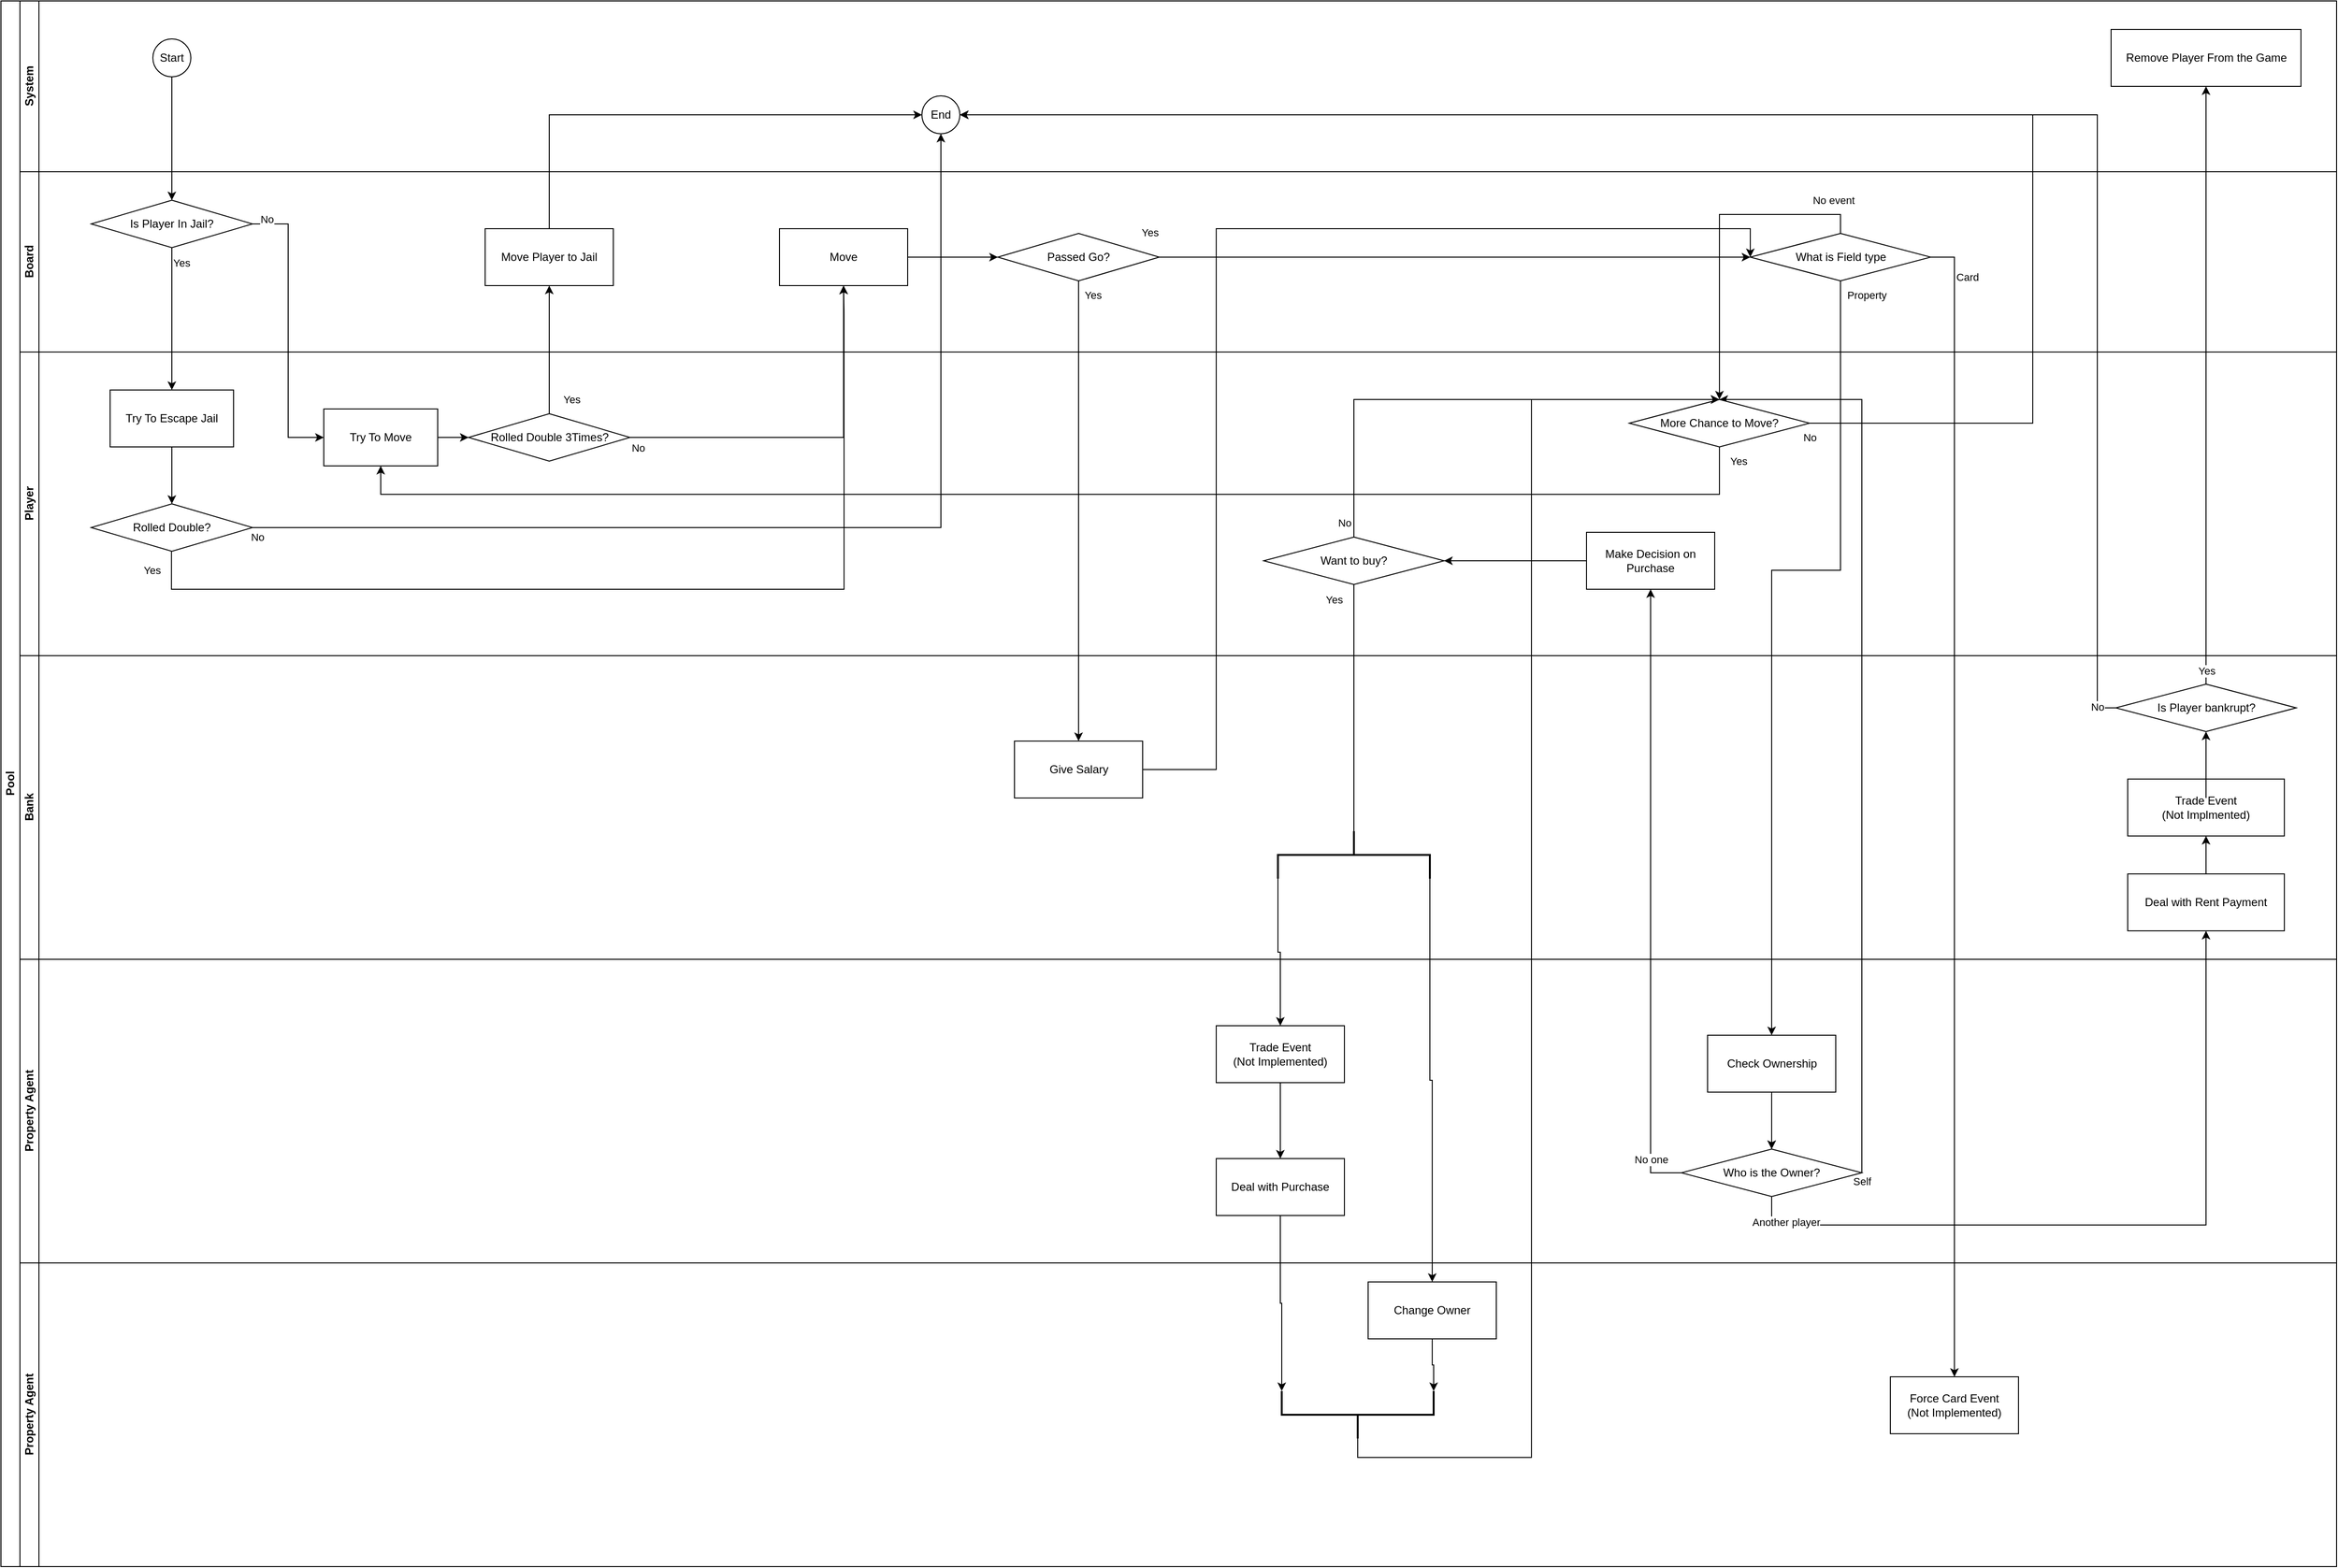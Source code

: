 <mxfile version="20.3.5" type="github">
  <diagram id="prtHgNgQTEPvFCAcTncT" name="Page-1">
    <mxGraphModel dx="2585" dy="1662" grid="1" gridSize="10" guides="1" tooltips="1" connect="1" arrows="1" fold="1" page="1" pageScale="1" pageWidth="827" pageHeight="1169" math="0" shadow="0">
      <root>
        <mxCell id="0" />
        <mxCell id="1" parent="0" />
        <mxCell id="dNxyNK7c78bLwvsdeMH5-19" value="Pool" style="swimlane;html=1;childLayout=stackLayout;resizeParent=1;resizeParentMax=0;horizontal=0;startSize=20;horizontalStack=0;" parent="1" vertex="1">
          <mxGeometry x="200" y="110" width="2460" height="1650" as="geometry" />
        </mxCell>
        <mxCell id="WBte7FFdc-RsAy_4a_pa-76" value="" style="edgeStyle=orthogonalEdgeStyle;rounded=0;orthogonalLoop=1;jettySize=auto;html=1;endArrow=classic;endFill=1;exitX=0.5;exitY=1;exitDx=0;exitDy=0;entryX=0.5;entryY=0;entryDx=0;entryDy=0;" edge="1" parent="dNxyNK7c78bLwvsdeMH5-19" source="WBte7FFdc-RsAy_4a_pa-75" target="WBte7FFdc-RsAy_4a_pa-78">
          <mxGeometry relative="1" as="geometry">
            <mxPoint x="1860" y="300.0" as="sourcePoint" />
            <mxPoint x="1860" y="890" as="targetPoint" />
            <Array as="points">
              <mxPoint x="1938" y="600" />
              <mxPoint x="1865" y="600" />
            </Array>
          </mxGeometry>
        </mxCell>
        <mxCell id="WBte7FFdc-RsAy_4a_pa-77" value="Property" style="edgeLabel;html=1;align=center;verticalAlign=middle;resizable=0;points=[];" vertex="1" connectable="0" parent="WBte7FFdc-RsAy_4a_pa-76">
          <mxGeometry x="0.098" y="5" relative="1" as="geometry">
            <mxPoint x="95" y="-389" as="offset" />
          </mxGeometry>
        </mxCell>
        <mxCell id="WBte7FFdc-RsAy_4a_pa-82" value="" style="edgeStyle=orthogonalEdgeStyle;rounded=0;orthogonalLoop=1;jettySize=auto;html=1;endArrow=classic;endFill=1;exitX=1;exitY=0.5;exitDx=0;exitDy=0;entryX=0.5;entryY=0;entryDx=0;entryDy=0;" edge="1" parent="dNxyNK7c78bLwvsdeMH5-19" source="WBte7FFdc-RsAy_4a_pa-75" target="WBte7FFdc-RsAy_4a_pa-80">
          <mxGeometry relative="1" as="geometry">
            <mxPoint x="1920" y="240.0" as="sourcePoint" />
            <mxPoint x="2020" y="240.0" as="targetPoint" />
            <Array as="points" />
          </mxGeometry>
        </mxCell>
        <mxCell id="WBte7FFdc-RsAy_4a_pa-83" value="Card" style="edgeLabel;html=1;align=center;verticalAlign=middle;resizable=0;points=[];" vertex="1" connectable="0" parent="WBte7FFdc-RsAy_4a_pa-82">
          <mxGeometry x="0.098" y="5" relative="1" as="geometry">
            <mxPoint x="8" y="-616" as="offset" />
          </mxGeometry>
        </mxCell>
        <mxCell id="WBte7FFdc-RsAy_4a_pa-90" value="" style="edgeStyle=orthogonalEdgeStyle;rounded=0;orthogonalLoop=1;jettySize=auto;html=1;endArrow=classic;endFill=1;exitX=0.5;exitY=0;exitDx=0;exitDy=0;entryX=0.5;entryY=0;entryDx=0;entryDy=0;" edge="1" parent="dNxyNK7c78bLwvsdeMH5-19" source="WBte7FFdc-RsAy_4a_pa-75" target="WBte7FFdc-RsAy_4a_pa-89">
          <mxGeometry relative="1" as="geometry">
            <mxPoint x="1590.0" y="240" as="sourcePoint" />
            <mxPoint x="1690.0" y="240" as="targetPoint" />
            <Array as="points" />
          </mxGeometry>
        </mxCell>
        <mxCell id="WBte7FFdc-RsAy_4a_pa-146" value="No event" style="edgeLabel;html=1;align=center;verticalAlign=middle;resizable=0;points=[];" vertex="1" connectable="0" parent="WBte7FFdc-RsAy_4a_pa-90">
          <mxGeometry x="-0.306" y="2" relative="1" as="geometry">
            <mxPoint x="91" y="-17" as="offset" />
          </mxGeometry>
        </mxCell>
        <mxCell id="WBte7FFdc-RsAy_4a_pa-94" value="" style="edgeStyle=orthogonalEdgeStyle;rounded=0;orthogonalLoop=1;jettySize=auto;html=1;exitX=0;exitY=0.5;exitDx=0;exitDy=0;entryX=0.5;entryY=1;entryDx=0;entryDy=0;" edge="1" parent="dNxyNK7c78bLwvsdeMH5-19" source="WBte7FFdc-RsAy_4a_pa-91" target="WBte7FFdc-RsAy_4a_pa-95">
          <mxGeometry relative="1" as="geometry">
            <mxPoint x="1580" y="1180" as="sourcePoint" />
            <mxPoint x="1600" y="610" as="targetPoint" />
            <Array as="points">
              <mxPoint x="1738" y="1235" />
            </Array>
          </mxGeometry>
        </mxCell>
        <mxCell id="WBte7FFdc-RsAy_4a_pa-96" value="No one" style="edgeLabel;html=1;align=center;verticalAlign=middle;resizable=0;points=[];" vertex="1" connectable="0" parent="WBte7FFdc-RsAy_4a_pa-94">
          <mxGeometry x="0.251" relative="1" as="geometry">
            <mxPoint y="358" as="offset" />
          </mxGeometry>
        </mxCell>
        <mxCell id="WBte7FFdc-RsAy_4a_pa-97" value="" style="edgeStyle=orthogonalEdgeStyle;rounded=0;orthogonalLoop=1;jettySize=auto;html=1;exitX=1;exitY=0.5;exitDx=0;exitDy=0;entryX=0.5;entryY=0;entryDx=0;entryDy=0;" edge="1" parent="dNxyNK7c78bLwvsdeMH5-19" source="WBte7FFdc-RsAy_4a_pa-91" target="WBte7FFdc-RsAy_4a_pa-89">
          <mxGeometry relative="1" as="geometry">
            <mxPoint x="1690" y="1185" as="sourcePoint" />
            <mxPoint x="1815" y="360" as="targetPoint" />
            <Array as="points">
              <mxPoint x="1960" y="420" />
            </Array>
          </mxGeometry>
        </mxCell>
        <mxCell id="WBte7FFdc-RsAy_4a_pa-98" value="Self" style="edgeLabel;html=1;align=center;verticalAlign=middle;resizable=0;points=[];" vertex="1" connectable="0" parent="WBte7FFdc-RsAy_4a_pa-97">
          <mxGeometry x="0.251" relative="1" as="geometry">
            <mxPoint y="612" as="offset" />
          </mxGeometry>
        </mxCell>
        <mxCell id="dNxyNK7c78bLwvsdeMH5-20" value="System" style="swimlane;html=1;startSize=20;horizontal=0;" parent="dNxyNK7c78bLwvsdeMH5-19" vertex="1">
          <mxGeometry x="20" width="2440" height="180" as="geometry" />
        </mxCell>
        <mxCell id="dNxyNK7c78bLwvsdeMH5-23" value="Start" style="ellipse;whiteSpace=wrap;html=1;" parent="dNxyNK7c78bLwvsdeMH5-20" vertex="1">
          <mxGeometry x="140" y="40" width="40" height="40" as="geometry" />
        </mxCell>
        <mxCell id="WBte7FFdc-RsAy_4a_pa-22" value="End" style="ellipse;whiteSpace=wrap;html=1;" vertex="1" parent="dNxyNK7c78bLwvsdeMH5-20">
          <mxGeometry x="950" y="100" width="40" height="40" as="geometry" />
        </mxCell>
        <mxCell id="WBte7FFdc-RsAy_4a_pa-152" value="Remove Player From the Game" style="rounded=0;whiteSpace=wrap;html=1;" vertex="1" parent="dNxyNK7c78bLwvsdeMH5-20">
          <mxGeometry x="2202.5" y="30" width="200" height="60" as="geometry" />
        </mxCell>
        <mxCell id="dNxyNK7c78bLwvsdeMH5-21" value="Board" style="swimlane;html=1;startSize=20;horizontal=0;" parent="dNxyNK7c78bLwvsdeMH5-19" vertex="1">
          <mxGeometry x="20" y="180" width="2440" height="190" as="geometry" />
        </mxCell>
        <mxCell id="WBte7FFdc-RsAy_4a_pa-6" value="Is Player In Jail?" style="rhombus;whiteSpace=wrap;html=1;fontFamily=Helvetica;fontSize=12;fontColor=#000000;align=center;" vertex="1" parent="dNxyNK7c78bLwvsdeMH5-21">
          <mxGeometry x="75" y="30" width="170" height="50" as="geometry" />
        </mxCell>
        <mxCell id="WBte7FFdc-RsAy_4a_pa-55" value="Move Player to Jail" style="rounded=0;whiteSpace=wrap;html=1;" vertex="1" parent="dNxyNK7c78bLwvsdeMH5-21">
          <mxGeometry x="490" y="60" width="135" height="60" as="geometry" />
        </mxCell>
        <mxCell id="WBte7FFdc-RsAy_4a_pa-58" value="Move" style="rounded=0;whiteSpace=wrap;html=1;" vertex="1" parent="dNxyNK7c78bLwvsdeMH5-21">
          <mxGeometry x="800" y="60" width="135" height="60" as="geometry" />
        </mxCell>
        <mxCell id="WBte7FFdc-RsAy_4a_pa-66" value="Passed Go?" style="rhombus;whiteSpace=wrap;html=1;fontFamily=Helvetica;fontSize=12;fontColor=#000000;align=center;" vertex="1" parent="dNxyNK7c78bLwvsdeMH5-21">
          <mxGeometry x="1030" y="65" width="170" height="50" as="geometry" />
        </mxCell>
        <mxCell id="WBte7FFdc-RsAy_4a_pa-67" value="" style="edgeStyle=orthogonalEdgeStyle;rounded=0;orthogonalLoop=1;jettySize=auto;html=1;endArrow=classic;endFill=1;exitX=1;exitY=0.5;exitDx=0;exitDy=0;entryX=0;entryY=0.5;entryDx=0;entryDy=0;" edge="1" parent="dNxyNK7c78bLwvsdeMH5-21" source="WBte7FFdc-RsAy_4a_pa-58" target="WBte7FFdc-RsAy_4a_pa-66">
          <mxGeometry relative="1" as="geometry">
            <mxPoint x="567.5" y="70" as="sourcePoint" />
            <mxPoint x="960" y="-70" as="targetPoint" />
          </mxGeometry>
        </mxCell>
        <mxCell id="WBte7FFdc-RsAy_4a_pa-73" value="" style="edgeStyle=orthogonalEdgeStyle;rounded=0;orthogonalLoop=1;jettySize=auto;html=1;endArrow=classic;endFill=1;exitX=1;exitY=0.5;exitDx=0;exitDy=0;entryX=0;entryY=0.5;entryDx=0;entryDy=0;" edge="1" parent="dNxyNK7c78bLwvsdeMH5-21" source="WBte7FFdc-RsAy_4a_pa-66" target="WBte7FFdc-RsAy_4a_pa-75">
          <mxGeometry relative="1" as="geometry">
            <mxPoint x="1440" y="120" as="sourcePoint" />
            <mxPoint x="1280" y="90" as="targetPoint" />
            <Array as="points" />
          </mxGeometry>
        </mxCell>
        <mxCell id="WBte7FFdc-RsAy_4a_pa-75" value="What is Field type" style="rhombus;whiteSpace=wrap;html=1;fontFamily=Helvetica;fontSize=12;fontColor=#000000;align=center;" vertex="1" parent="dNxyNK7c78bLwvsdeMH5-21">
          <mxGeometry x="1822.5" y="65" width="190" height="50" as="geometry" />
        </mxCell>
        <mxCell id="WBte7FFdc-RsAy_4a_pa-7" value="" style="edgeStyle=orthogonalEdgeStyle;rounded=0;orthogonalLoop=1;jettySize=auto;html=1;endArrow=classic;endFill=1;exitX=0.5;exitY=1;exitDx=0;exitDy=0;entryX=0.5;entryY=0;entryDx=0;entryDy=0;" edge="1" parent="dNxyNK7c78bLwvsdeMH5-19" source="dNxyNK7c78bLwvsdeMH5-23" target="WBte7FFdc-RsAy_4a_pa-6">
          <mxGeometry relative="1" as="geometry">
            <mxPoint x="180" y="90" as="sourcePoint" />
            <mxPoint x="335" y="90" as="targetPoint" />
          </mxGeometry>
        </mxCell>
        <mxCell id="WBte7FFdc-RsAy_4a_pa-13" value="" style="edgeStyle=orthogonalEdgeStyle;rounded=0;orthogonalLoop=1;jettySize=auto;html=1;endArrow=classic;endFill=1;exitX=0.5;exitY=1;exitDx=0;exitDy=0;entryX=0.5;entryY=0;entryDx=0;entryDy=0;" edge="1" parent="dNxyNK7c78bLwvsdeMH5-19" source="WBte7FFdc-RsAy_4a_pa-6" target="WBte7FFdc-RsAy_4a_pa-11">
          <mxGeometry relative="1" as="geometry">
            <mxPoint x="200" y="240" as="sourcePoint" />
            <mxPoint x="200" y="300" as="targetPoint" />
          </mxGeometry>
        </mxCell>
        <mxCell id="WBte7FFdc-RsAy_4a_pa-14" value="Yes" style="edgeLabel;html=1;align=center;verticalAlign=middle;resizable=0;points=[];" vertex="1" connectable="0" parent="WBte7FFdc-RsAy_4a_pa-13">
          <mxGeometry x="0.197" y="1" relative="1" as="geometry">
            <mxPoint x="9" y="-74" as="offset" />
          </mxGeometry>
        </mxCell>
        <mxCell id="WBte7FFdc-RsAy_4a_pa-20" style="edgeStyle=orthogonalEdgeStyle;rounded=0;orthogonalLoop=1;jettySize=auto;html=1;endArrow=classic;endFill=1;exitX=1;exitY=0.5;exitDx=0;exitDy=0;entryX=0.5;entryY=1;entryDx=0;entryDy=0;" edge="1" parent="dNxyNK7c78bLwvsdeMH5-19" source="WBte7FFdc-RsAy_4a_pa-15" target="WBte7FFdc-RsAy_4a_pa-22">
          <mxGeometry relative="1" as="geometry">
            <mxPoint x="410" y="412" as="sourcePoint" />
            <mxPoint x="510" y="517" as="targetPoint" />
          </mxGeometry>
        </mxCell>
        <mxCell id="WBte7FFdc-RsAy_4a_pa-21" value="No" style="edgeLabel;html=1;align=center;verticalAlign=middle;resizable=0;points=[];" vertex="1" connectable="0" parent="WBte7FFdc-RsAy_4a_pa-20">
          <mxGeometry x="0.062" relative="1" as="geometry">
            <mxPoint x="-601" y="10" as="offset" />
          </mxGeometry>
        </mxCell>
        <mxCell id="dNxyNK7c78bLwvsdeMH5-22" value="Player" style="swimlane;html=1;startSize=20;horizontal=0;align=center;" parent="dNxyNK7c78bLwvsdeMH5-19" vertex="1">
          <mxGeometry x="20" y="370" width="2440" height="320" as="geometry">
            <mxRectangle x="20" y="240" width="1280" height="30" as="alternateBounds" />
          </mxGeometry>
        </mxCell>
        <mxCell id="WBte7FFdc-RsAy_4a_pa-19" value="" style="edgeStyle=orthogonalEdgeStyle;rounded=0;orthogonalLoop=1;jettySize=auto;html=1;" edge="1" parent="dNxyNK7c78bLwvsdeMH5-22" source="WBte7FFdc-RsAy_4a_pa-11" target="WBte7FFdc-RsAy_4a_pa-15">
          <mxGeometry relative="1" as="geometry">
            <Array as="points">
              <mxPoint x="160" y="140" />
              <mxPoint x="160" y="140" />
            </Array>
          </mxGeometry>
        </mxCell>
        <mxCell id="WBte7FFdc-RsAy_4a_pa-11" value="Try To Escape Jail" style="rounded=0;whiteSpace=wrap;html=1;fontFamily=Helvetica;fontSize=12;fontColor=#000000;align=center;" vertex="1" parent="dNxyNK7c78bLwvsdeMH5-22">
          <mxGeometry x="95" y="40" width="130" height="60" as="geometry" />
        </mxCell>
        <mxCell id="WBte7FFdc-RsAy_4a_pa-15" value="Rolled Double?" style="rhombus;whiteSpace=wrap;html=1;fontFamily=Helvetica;fontSize=12;fontColor=#000000;align=center;" vertex="1" parent="dNxyNK7c78bLwvsdeMH5-22">
          <mxGeometry x="75" y="160" width="170" height="50" as="geometry" />
        </mxCell>
        <mxCell id="WBte7FFdc-RsAy_4a_pa-16" value="" style="edgeStyle=orthogonalEdgeStyle;rounded=0;orthogonalLoop=1;jettySize=auto;html=1;endArrow=classic;endFill=1;exitX=0.5;exitY=1;exitDx=0;exitDy=0;entryX=0.5;entryY=1;entryDx=0;entryDy=0;" edge="1" parent="dNxyNK7c78bLwvsdeMH5-22" target="WBte7FFdc-RsAy_4a_pa-58">
          <mxGeometry relative="1" as="geometry">
            <mxPoint x="159.63" y="210" as="sourcePoint" />
            <mxPoint x="706.5" y="-40" as="targetPoint" />
            <Array as="points">
              <mxPoint x="160" y="250" />
              <mxPoint x="868" y="250" />
              <mxPoint x="868" y="-40" />
            </Array>
          </mxGeometry>
        </mxCell>
        <mxCell id="WBte7FFdc-RsAy_4a_pa-17" value="Yes" style="edgeLabel;html=1;align=center;verticalAlign=middle;resizable=0;points=[];" vertex="1" connectable="0" parent="WBte7FFdc-RsAy_4a_pa-16">
          <mxGeometry x="0.197" y="1" relative="1" as="geometry">
            <mxPoint x="-620" y="-19" as="offset" />
          </mxGeometry>
        </mxCell>
        <mxCell id="WBte7FFdc-RsAy_4a_pa-49" value="Try To Move" style="rounded=0;whiteSpace=wrap;html=1;" vertex="1" parent="dNxyNK7c78bLwvsdeMH5-22">
          <mxGeometry x="320" y="60" width="120" height="60" as="geometry" />
        </mxCell>
        <mxCell id="WBte7FFdc-RsAy_4a_pa-52" value="" style="edgeStyle=orthogonalEdgeStyle;rounded=0;orthogonalLoop=1;jettySize=auto;html=1;exitX=1;exitY=0.5;exitDx=0;exitDy=0;entryX=0;entryY=0.5;entryDx=0;entryDy=0;" edge="1" parent="dNxyNK7c78bLwvsdeMH5-22" source="WBte7FFdc-RsAy_4a_pa-49" target="WBte7FFdc-RsAy_4a_pa-53">
          <mxGeometry relative="1" as="geometry">
            <mxPoint x="450" y="130" as="sourcePoint" />
            <mxPoint x="480" y="70" as="targetPoint" />
          </mxGeometry>
        </mxCell>
        <mxCell id="WBte7FFdc-RsAy_4a_pa-53" value="Rolled Double 3Times?" style="rhombus;whiteSpace=wrap;html=1;fontFamily=Helvetica;fontSize=12;fontColor=#000000;align=center;" vertex="1" parent="dNxyNK7c78bLwvsdeMH5-22">
          <mxGeometry x="472.5" y="65" width="170" height="50" as="geometry" />
        </mxCell>
        <mxCell id="WBte7FFdc-RsAy_4a_pa-89" value="More Chance to Move?" style="rhombus;whiteSpace=wrap;html=1;fontFamily=Helvetica;fontSize=12;fontColor=#000000;align=center;" vertex="1" parent="dNxyNK7c78bLwvsdeMH5-22">
          <mxGeometry x="1695" y="50" width="190" height="50" as="geometry" />
        </mxCell>
        <mxCell id="WBte7FFdc-RsAy_4a_pa-95" value="Make Decision on Purchase" style="rounded=0;whiteSpace=wrap;html=1;" vertex="1" parent="dNxyNK7c78bLwvsdeMH5-22">
          <mxGeometry x="1650" y="190" width="135" height="60" as="geometry" />
        </mxCell>
        <mxCell id="WBte7FFdc-RsAy_4a_pa-105" value="Want to buy?" style="rhombus;whiteSpace=wrap;html=1;fontFamily=Helvetica;fontSize=12;fontColor=#000000;align=center;" vertex="1" parent="dNxyNK7c78bLwvsdeMH5-22">
          <mxGeometry x="1310" y="195" width="190" height="50" as="geometry" />
        </mxCell>
        <mxCell id="WBte7FFdc-RsAy_4a_pa-108" value="" style="edgeStyle=orthogonalEdgeStyle;rounded=0;orthogonalLoop=1;jettySize=auto;html=1;endArrow=classic;endFill=1;exitX=0;exitY=0.5;exitDx=0;exitDy=0;entryX=1;entryY=0.5;entryDx=0;entryDy=0;" edge="1" parent="dNxyNK7c78bLwvsdeMH5-22" source="WBte7FFdc-RsAy_4a_pa-95" target="WBte7FFdc-RsAy_4a_pa-105">
          <mxGeometry relative="1" as="geometry">
            <mxPoint x="1595" y="280" as="sourcePoint" />
            <mxPoint x="1595" y="220" as="targetPoint" />
          </mxGeometry>
        </mxCell>
        <mxCell id="WBte7FFdc-RsAy_4a_pa-109" value="" style="edgeStyle=orthogonalEdgeStyle;rounded=0;orthogonalLoop=1;jettySize=auto;html=1;endArrow=classic;endFill=1;exitX=0.5;exitY=0;exitDx=0;exitDy=0;entryX=0.5;entryY=0;entryDx=0;entryDy=0;" edge="1" parent="dNxyNK7c78bLwvsdeMH5-22" source="WBte7FFdc-RsAy_4a_pa-105" target="WBte7FFdc-RsAy_4a_pa-89">
          <mxGeometry relative="1" as="geometry">
            <mxPoint x="1545" y="65" as="sourcePoint" />
            <mxPoint x="1490" y="65" as="targetPoint" />
            <Array as="points">
              <mxPoint x="1405" y="50" />
            </Array>
          </mxGeometry>
        </mxCell>
        <mxCell id="WBte7FFdc-RsAy_4a_pa-111" value="No" style="edgeLabel;html=1;align=center;verticalAlign=middle;resizable=0;points=[];" vertex="1" connectable="0" parent="WBte7FFdc-RsAy_4a_pa-109">
          <mxGeometry x="-0.126" y="3" relative="1" as="geometry">
            <mxPoint x="-97" y="133" as="offset" />
          </mxGeometry>
        </mxCell>
        <mxCell id="WBte7FFdc-RsAy_4a_pa-140" value="" style="edgeStyle=orthogonalEdgeStyle;rounded=0;orthogonalLoop=1;jettySize=auto;html=1;exitX=0.5;exitY=1;exitDx=0;exitDy=0;entryX=0.5;entryY=1;entryDx=0;entryDy=0;" edge="1" parent="dNxyNK7c78bLwvsdeMH5-22" source="WBte7FFdc-RsAy_4a_pa-89" target="WBte7FFdc-RsAy_4a_pa-49">
          <mxGeometry relative="1" as="geometry">
            <mxPoint x="1192.5" y="450" as="sourcePoint" />
            <mxPoint x="1832.5" y="-90" as="targetPoint" />
            <Array as="points">
              <mxPoint x="1790" y="150" />
              <mxPoint x="380" y="150" />
            </Array>
          </mxGeometry>
        </mxCell>
        <mxCell id="WBte7FFdc-RsAy_4a_pa-141" value="Yes" style="edgeLabel;html=1;align=center;verticalAlign=middle;resizable=0;points=[];" vertex="1" connectable="0" parent="WBte7FFdc-RsAy_4a_pa-140">
          <mxGeometry x="-0.529" y="-4" relative="1" as="geometry">
            <mxPoint x="321" y="-31" as="offset" />
          </mxGeometry>
        </mxCell>
        <mxCell id="WBte7FFdc-RsAy_4a_pa-41" value="Bank" style="swimlane;html=1;startSize=20;horizontal=0;align=center;" vertex="1" parent="dNxyNK7c78bLwvsdeMH5-19">
          <mxGeometry x="20" y="690" width="2440" height="320" as="geometry">
            <mxRectangle x="20" y="240" width="1280" height="30" as="alternateBounds" />
          </mxGeometry>
        </mxCell>
        <mxCell id="WBte7FFdc-RsAy_4a_pa-69" value="Give Salary" style="rounded=0;whiteSpace=wrap;html=1;" vertex="1" parent="WBte7FFdc-RsAy_4a_pa-41">
          <mxGeometry x="1047.5" y="90" width="135" height="60" as="geometry" />
        </mxCell>
        <mxCell id="WBte7FFdc-RsAy_4a_pa-101" value="Deal with Rent Payment" style="rounded=0;whiteSpace=wrap;html=1;" vertex="1" parent="WBte7FFdc-RsAy_4a_pa-41">
          <mxGeometry x="2220" y="230" width="165" height="60" as="geometry" />
        </mxCell>
        <mxCell id="WBte7FFdc-RsAy_4a_pa-120" value="" style="strokeWidth=2;html=1;shape=mxgraph.flowchart.annotation_2;align=left;labelPosition=right;pointerEvents=1;rotation=90;" vertex="1" parent="WBte7FFdc-RsAy_4a_pa-41">
          <mxGeometry x="1380" y="130" width="50" height="160" as="geometry" />
        </mxCell>
        <mxCell id="WBte7FFdc-RsAy_4a_pa-149" value="Is Player bankrupt?" style="rhombus;whiteSpace=wrap;html=1;fontFamily=Helvetica;fontSize=12;fontColor=#000000;align=center;" vertex="1" parent="WBte7FFdc-RsAy_4a_pa-41">
          <mxGeometry x="2207.5" y="30" width="190" height="50" as="geometry" />
        </mxCell>
        <mxCell id="WBte7FFdc-RsAy_4a_pa-162" value="Trade Event&lt;br&gt;(Not Implmented)" style="rounded=0;whiteSpace=wrap;html=1;" vertex="1" parent="WBte7FFdc-RsAy_4a_pa-41">
          <mxGeometry x="2220" y="130" width="165" height="60" as="geometry" />
        </mxCell>
        <mxCell id="WBte7FFdc-RsAy_4a_pa-163" value="" style="edgeStyle=orthogonalEdgeStyle;rounded=0;orthogonalLoop=1;jettySize=auto;html=1;entryX=0.5;entryY=1;entryDx=0;entryDy=0;exitX=0.5;exitY=0;exitDx=0;exitDy=0;" edge="1" parent="WBte7FFdc-RsAy_4a_pa-41" source="WBte7FFdc-RsAy_4a_pa-162" target="WBte7FFdc-RsAy_4a_pa-149">
          <mxGeometry relative="1" as="geometry">
            <mxPoint x="1660" y="305" as="sourcePoint" />
            <mxPoint x="2117.5" y="15" as="targetPoint" />
            <Array as="points">
              <mxPoint x="2303" y="150" />
              <mxPoint x="2303" y="150" />
            </Array>
          </mxGeometry>
        </mxCell>
        <mxCell id="WBte7FFdc-RsAy_4a_pa-165" value="" style="edgeStyle=orthogonalEdgeStyle;rounded=0;orthogonalLoop=1;jettySize=auto;html=1;exitX=0.5;exitY=0;exitDx=0;exitDy=0;entryX=0.5;entryY=1;entryDx=0;entryDy=0;" edge="1" parent="WBte7FFdc-RsAy_4a_pa-41" source="WBte7FFdc-RsAy_4a_pa-101" target="WBte7FFdc-RsAy_4a_pa-162">
          <mxGeometry relative="1" as="geometry">
            <mxPoint x="2312.5" y="170" as="sourcePoint" />
            <mxPoint x="2303" y="220" as="targetPoint" />
            <Array as="points" />
          </mxGeometry>
        </mxCell>
        <mxCell id="dNxyNK7c78bLwvsdeMH5-35" style="edgeStyle=orthogonalEdgeStyle;rounded=0;orthogonalLoop=1;jettySize=auto;html=1;endArrow=classic;endFill=1;exitX=1;exitY=0.5;exitDx=0;exitDy=0;entryX=0;entryY=0.5;entryDx=0;entryDy=0;" parent="dNxyNK7c78bLwvsdeMH5-19" source="WBte7FFdc-RsAy_4a_pa-6" target="WBte7FFdc-RsAy_4a_pa-49" edge="1">
          <mxGeometry relative="1" as="geometry">
            <mxPoint x="220" y="180" as="sourcePoint" />
            <mxPoint x="365" y="280" as="targetPoint" />
          </mxGeometry>
        </mxCell>
        <mxCell id="WBte7FFdc-RsAy_4a_pa-12" value="No" style="edgeLabel;html=1;align=center;verticalAlign=middle;resizable=0;points=[];" vertex="1" connectable="0" parent="dNxyNK7c78bLwvsdeMH5-35">
          <mxGeometry x="0.062" relative="1" as="geometry">
            <mxPoint x="-23" y="-127" as="offset" />
          </mxGeometry>
        </mxCell>
        <mxCell id="WBte7FFdc-RsAy_4a_pa-56" value="" style="edgeStyle=orthogonalEdgeStyle;rounded=0;orthogonalLoop=1;jettySize=auto;html=1;exitX=0.5;exitY=0;exitDx=0;exitDy=0;entryX=0.5;entryY=1;entryDx=0;entryDy=0;" edge="1" parent="dNxyNK7c78bLwvsdeMH5-19" source="WBte7FFdc-RsAy_4a_pa-53" target="WBte7FFdc-RsAy_4a_pa-55">
          <mxGeometry relative="1" as="geometry">
            <mxPoint x="470" y="340" as="sourcePoint" />
            <mxPoint x="510" y="340" as="targetPoint" />
          </mxGeometry>
        </mxCell>
        <mxCell id="WBte7FFdc-RsAy_4a_pa-57" value="Yes" style="edgeLabel;html=1;align=center;verticalAlign=middle;resizable=0;points=[];" vertex="1" connectable="0" parent="WBte7FFdc-RsAy_4a_pa-56">
          <mxGeometry x="0.209" y="2" relative="1" as="geometry">
            <mxPoint x="25" y="66" as="offset" />
          </mxGeometry>
        </mxCell>
        <mxCell id="WBte7FFdc-RsAy_4a_pa-59" value="" style="edgeStyle=orthogonalEdgeStyle;rounded=0;orthogonalLoop=1;jettySize=auto;html=1;exitX=1;exitY=0.5;exitDx=0;exitDy=0;entryX=0.5;entryY=1;entryDx=0;entryDy=0;" edge="1" parent="dNxyNK7c78bLwvsdeMH5-19" source="WBte7FFdc-RsAy_4a_pa-53" target="WBte7FFdc-RsAy_4a_pa-58">
          <mxGeometry relative="1" as="geometry">
            <mxPoint x="587.5" y="385" as="sourcePoint" />
            <mxPoint x="587.5" y="250" as="targetPoint" />
          </mxGeometry>
        </mxCell>
        <mxCell id="WBte7FFdc-RsAy_4a_pa-60" value="No" style="edgeLabel;html=1;align=center;verticalAlign=middle;resizable=0;points=[];" vertex="1" connectable="0" parent="WBte7FFdc-RsAy_4a_pa-59">
          <mxGeometry x="0.209" y="2" relative="1" as="geometry">
            <mxPoint x="-215" y="18" as="offset" />
          </mxGeometry>
        </mxCell>
        <mxCell id="WBte7FFdc-RsAy_4a_pa-61" value="" style="edgeStyle=orthogonalEdgeStyle;rounded=0;orthogonalLoop=1;jettySize=auto;html=1;endArrow=classic;endFill=1;exitX=0.5;exitY=0;exitDx=0;exitDy=0;entryX=0;entryY=0.5;entryDx=0;entryDy=0;" edge="1" parent="dNxyNK7c78bLwvsdeMH5-19" source="WBte7FFdc-RsAy_4a_pa-55" target="WBte7FFdc-RsAy_4a_pa-22">
          <mxGeometry relative="1" as="geometry">
            <mxPoint x="190" y="100" as="sourcePoint" />
            <mxPoint x="190" y="160" as="targetPoint" />
          </mxGeometry>
        </mxCell>
        <mxCell id="WBte7FFdc-RsAy_4a_pa-70" value="" style="edgeStyle=orthogonalEdgeStyle;rounded=0;orthogonalLoop=1;jettySize=auto;html=1;endArrow=classic;endFill=1;exitX=0.5;exitY=1;exitDx=0;exitDy=0;entryX=0.5;entryY=0;entryDx=0;entryDy=0;" edge="1" parent="dNxyNK7c78bLwvsdeMH5-19" source="WBte7FFdc-RsAy_4a_pa-66" target="WBte7FFdc-RsAy_4a_pa-69">
          <mxGeometry relative="1" as="geometry">
            <mxPoint x="1210" y="450" as="sourcePoint" />
            <mxPoint x="1305" y="450" as="targetPoint" />
            <Array as="points">
              <mxPoint x="1135" y="680" />
              <mxPoint x="1135" y="680" />
            </Array>
          </mxGeometry>
        </mxCell>
        <mxCell id="WBte7FFdc-RsAy_4a_pa-71" value="Yes" style="edgeLabel;html=1;align=center;verticalAlign=middle;resizable=0;points=[];" vertex="1" connectable="0" parent="WBte7FFdc-RsAy_4a_pa-70">
          <mxGeometry x="0.098" y="5" relative="1" as="geometry">
            <mxPoint x="10" y="-252" as="offset" />
          </mxGeometry>
        </mxCell>
        <mxCell id="WBte7FFdc-RsAy_4a_pa-68" value="Property Agent" style="swimlane;html=1;startSize=20;horizontal=0;align=center;" vertex="1" parent="dNxyNK7c78bLwvsdeMH5-19">
          <mxGeometry x="20" y="1010" width="2440" height="320" as="geometry">
            <mxRectangle x="20" y="240" width="1280" height="30" as="alternateBounds" />
          </mxGeometry>
        </mxCell>
        <mxCell id="WBte7FFdc-RsAy_4a_pa-93" value="" style="edgeStyle=orthogonalEdgeStyle;rounded=0;orthogonalLoop=1;jettySize=auto;html=1;" edge="1" parent="WBte7FFdc-RsAy_4a_pa-68" source="WBte7FFdc-RsAy_4a_pa-78" target="WBte7FFdc-RsAy_4a_pa-91">
          <mxGeometry relative="1" as="geometry" />
        </mxCell>
        <mxCell id="WBte7FFdc-RsAy_4a_pa-78" value="Check Ownership" style="rounded=0;whiteSpace=wrap;html=1;" vertex="1" parent="WBte7FFdc-RsAy_4a_pa-68">
          <mxGeometry x="1777.5" y="80" width="135" height="60" as="geometry" />
        </mxCell>
        <mxCell id="WBte7FFdc-RsAy_4a_pa-91" value="Who is the Owner?" style="rhombus;whiteSpace=wrap;html=1;fontFamily=Helvetica;fontSize=12;fontColor=#000000;align=center;" vertex="1" parent="WBte7FFdc-RsAy_4a_pa-68">
          <mxGeometry x="1750" y="200" width="190" height="50" as="geometry" />
        </mxCell>
        <mxCell id="WBte7FFdc-RsAy_4a_pa-92" value="" style="edgeStyle=orthogonalEdgeStyle;rounded=0;orthogonalLoop=1;jettySize=auto;html=1;endArrow=classic;endFill=1;exitX=0.5;exitY=1;exitDx=0;exitDy=0;" edge="1" parent="WBte7FFdc-RsAy_4a_pa-68" source="WBte7FFdc-RsAy_4a_pa-78" target="WBte7FFdc-RsAy_4a_pa-91">
          <mxGeometry relative="1" as="geometry">
            <mxPoint x="1150" y="230" as="sourcePoint" />
            <mxPoint x="1542.5" y="90" as="targetPoint" />
          </mxGeometry>
        </mxCell>
        <mxCell id="WBte7FFdc-RsAy_4a_pa-116" value="Deal with Purchase" style="rounded=0;whiteSpace=wrap;html=1;" vertex="1" parent="WBte7FFdc-RsAy_4a_pa-68">
          <mxGeometry x="1260" y="210" width="135" height="60" as="geometry" />
        </mxCell>
        <mxCell id="WBte7FFdc-RsAy_4a_pa-166" value="Trade Event&lt;br&gt;(Not Implemented)" style="rounded=0;whiteSpace=wrap;html=1;" vertex="1" parent="WBte7FFdc-RsAy_4a_pa-68">
          <mxGeometry x="1260" y="70" width="135" height="60" as="geometry" />
        </mxCell>
        <mxCell id="WBte7FFdc-RsAy_4a_pa-167" value="" style="edgeStyle=orthogonalEdgeStyle;rounded=0;orthogonalLoop=1;jettySize=auto;html=1;endArrow=classic;endFill=1;exitX=0.5;exitY=1;exitDx=0;exitDy=0;entryX=0.5;entryY=0;entryDx=0;entryDy=0;" edge="1" parent="WBte7FFdc-RsAy_4a_pa-68" source="WBte7FFdc-RsAy_4a_pa-166" target="WBte7FFdc-RsAy_4a_pa-116">
          <mxGeometry relative="1" as="geometry">
            <mxPoint x="1170" y="95" as="sourcePoint" />
            <mxPoint x="1172.5" y="250" as="targetPoint" />
          </mxGeometry>
        </mxCell>
        <mxCell id="WBte7FFdc-RsAy_4a_pa-102" value="" style="edgeStyle=orthogonalEdgeStyle;rounded=0;orthogonalLoop=1;jettySize=auto;html=1;exitX=0.5;exitY=1;exitDx=0;exitDy=0;entryX=0.5;entryY=1;entryDx=0;entryDy=0;" edge="1" parent="dNxyNK7c78bLwvsdeMH5-19" source="WBte7FFdc-RsAy_4a_pa-91" target="WBte7FFdc-RsAy_4a_pa-101">
          <mxGeometry relative="1" as="geometry">
            <mxPoint x="1192.53" y="1430" as="sourcePoint" />
            <mxPoint x="1160" y="1080" as="targetPoint" />
            <Array as="points">
              <mxPoint x="1865" y="1290" />
              <mxPoint x="2323" y="1290" />
            </Array>
          </mxGeometry>
        </mxCell>
        <mxCell id="WBte7FFdc-RsAy_4a_pa-103" value="Another player" style="edgeLabel;html=1;align=center;verticalAlign=middle;resizable=0;points=[];" vertex="1" connectable="0" parent="WBte7FFdc-RsAy_4a_pa-102">
          <mxGeometry x="0.251" relative="1" as="geometry">
            <mxPoint x="-443" y="8" as="offset" />
          </mxGeometry>
        </mxCell>
        <mxCell id="WBte7FFdc-RsAy_4a_pa-104" value="" style="edgeStyle=orthogonalEdgeStyle;rounded=0;orthogonalLoop=1;jettySize=auto;html=1;exitX=1;exitY=0.5;exitDx=0;exitDy=0;entryX=0;entryY=0.5;entryDx=0;entryDy=0;" edge="1" parent="dNxyNK7c78bLwvsdeMH5-19" source="WBte7FFdc-RsAy_4a_pa-69" target="WBte7FFdc-RsAy_4a_pa-75">
          <mxGeometry relative="1" as="geometry">
            <mxPoint x="1260" y="480" as="sourcePoint" />
            <mxPoint x="1300" y="480" as="targetPoint" />
            <Array as="points">
              <mxPoint x="1280" y="810" />
              <mxPoint x="1280" y="240" />
              <mxPoint x="1843" y="240" />
            </Array>
          </mxGeometry>
        </mxCell>
        <mxCell id="WBte7FFdc-RsAy_4a_pa-121" value="" style="edgeStyle=orthogonalEdgeStyle;rounded=0;orthogonalLoop=1;jettySize=auto;html=1;endArrow=none;endFill=0;exitX=0.5;exitY=1;exitDx=0;exitDy=0;entryX=0;entryY=0.5;entryDx=0;entryDy=0;entryPerimeter=0;" edge="1" parent="dNxyNK7c78bLwvsdeMH5-19" source="WBte7FFdc-RsAy_4a_pa-105" target="WBte7FFdc-RsAy_4a_pa-120">
          <mxGeometry relative="1" as="geometry">
            <mxPoint x="1140" y="859.97" as="sourcePoint" />
            <mxPoint x="1532.5" y="719.97" as="targetPoint" />
          </mxGeometry>
        </mxCell>
        <mxCell id="WBte7FFdc-RsAy_4a_pa-122" value="Yes" style="edgeLabel;html=1;align=center;verticalAlign=middle;resizable=0;points=[];" vertex="1" connectable="0" parent="WBte7FFdc-RsAy_4a_pa-121">
          <mxGeometry x="0.149" y="4" relative="1" as="geometry">
            <mxPoint x="-25" y="-134" as="offset" />
          </mxGeometry>
        </mxCell>
        <mxCell id="WBte7FFdc-RsAy_4a_pa-132" value="" style="edgeStyle=orthogonalEdgeStyle;rounded=0;orthogonalLoop=1;jettySize=auto;html=1;endArrow=classic;endFill=1;exitX=1;exitY=1;exitDx=0;exitDy=0;exitPerimeter=0;entryX=0.5;entryY=0;entryDx=0;entryDy=0;" edge="1" parent="dNxyNK7c78bLwvsdeMH5-19" source="WBte7FFdc-RsAy_4a_pa-120" target="WBte7FFdc-RsAy_4a_pa-166">
          <mxGeometry relative="1" as="geometry">
            <mxPoint x="1300" y="910" as="sourcePoint" />
            <mxPoint x="1345" y="1100" as="targetPoint" />
          </mxGeometry>
        </mxCell>
        <mxCell id="WBte7FFdc-RsAy_4a_pa-79" value="Property Agent" style="swimlane;html=1;startSize=20;horizontal=0;align=center;" vertex="1" parent="dNxyNK7c78bLwvsdeMH5-19">
          <mxGeometry x="20" y="1330" width="2440" height="320" as="geometry">
            <mxRectangle x="20" y="240" width="1280" height="30" as="alternateBounds" />
          </mxGeometry>
        </mxCell>
        <mxCell id="WBte7FFdc-RsAy_4a_pa-80" value="Force Card Event&lt;br&gt;(Not Implemented)" style="rounded=0;whiteSpace=wrap;html=1;" vertex="1" parent="WBte7FFdc-RsAy_4a_pa-79">
          <mxGeometry x="1970" y="120" width="135" height="60" as="geometry" />
        </mxCell>
        <mxCell id="WBte7FFdc-RsAy_4a_pa-115" value="Change Owner" style="rounded=0;whiteSpace=wrap;html=1;" vertex="1" parent="WBte7FFdc-RsAy_4a_pa-79">
          <mxGeometry x="1420" y="20" width="135" height="60" as="geometry" />
        </mxCell>
        <mxCell id="WBte7FFdc-RsAy_4a_pa-128" value="" style="strokeWidth=2;html=1;shape=mxgraph.flowchart.annotation_2;align=left;labelPosition=right;pointerEvents=1;rotation=-90;" vertex="1" parent="WBte7FFdc-RsAy_4a_pa-79">
          <mxGeometry x="1384" y="80" width="50" height="160" as="geometry" />
        </mxCell>
        <mxCell id="WBte7FFdc-RsAy_4a_pa-138" value="" style="edgeStyle=orthogonalEdgeStyle;rounded=0;orthogonalLoop=1;jettySize=auto;html=1;endArrow=classic;endFill=1;exitX=0.5;exitY=1;exitDx=0;exitDy=0;entryX=1;entryY=1;entryDx=0;entryDy=0;entryPerimeter=0;" edge="1" parent="WBte7FFdc-RsAy_4a_pa-79" source="WBte7FFdc-RsAy_4a_pa-115" target="WBte7FFdc-RsAy_4a_pa-128">
          <mxGeometry relative="1" as="geometry">
            <mxPoint x="1720" y="70" as="sourcePoint" />
            <mxPoint x="1700" y="130" as="targetPoint" />
          </mxGeometry>
        </mxCell>
        <mxCell id="WBte7FFdc-RsAy_4a_pa-133" value="" style="edgeStyle=orthogonalEdgeStyle;rounded=0;orthogonalLoop=1;jettySize=auto;html=1;endArrow=classic;endFill=1;exitX=0.5;exitY=1;exitDx=0;exitDy=0;entryX=1;entryY=0;entryDx=0;entryDy=0;entryPerimeter=0;" edge="1" parent="dNxyNK7c78bLwvsdeMH5-19" source="WBte7FFdc-RsAy_4a_pa-116" target="WBte7FFdc-RsAy_4a_pa-128">
          <mxGeometry relative="1" as="geometry">
            <mxPoint x="1180" y="1330" as="sourcePoint" />
            <mxPoint x="1182.5" y="1505" as="targetPoint" />
          </mxGeometry>
        </mxCell>
        <mxCell id="WBte7FFdc-RsAy_4a_pa-136" value="" style="edgeStyle=orthogonalEdgeStyle;rounded=0;orthogonalLoop=1;jettySize=auto;html=1;endArrow=classic;endFill=1;exitX=0;exitY=0.5;exitDx=0;exitDy=0;exitPerimeter=0;entryX=0.5;entryY=0;entryDx=0;entryDy=0;" edge="1" parent="dNxyNK7c78bLwvsdeMH5-19" source="WBte7FFdc-RsAy_4a_pa-128" target="WBte7FFdc-RsAy_4a_pa-89">
          <mxGeometry relative="1" as="geometry">
            <mxPoint x="1480" y="1500" as="sourcePoint" />
            <mxPoint x="1610" y="900" as="targetPoint" />
            <Array as="points">
              <mxPoint x="1429" y="1535" />
              <mxPoint x="1612" y="1535" />
              <mxPoint x="1612" y="420" />
            </Array>
          </mxGeometry>
        </mxCell>
        <mxCell id="WBte7FFdc-RsAy_4a_pa-137" value="" style="edgeStyle=orthogonalEdgeStyle;rounded=0;orthogonalLoop=1;jettySize=auto;html=1;endArrow=classic;endFill=1;exitX=1;exitY=0;exitDx=0;exitDy=0;exitPerimeter=0;entryX=0.5;entryY=0;entryDx=0;entryDy=0;" edge="1" parent="dNxyNK7c78bLwvsdeMH5-19" source="WBte7FFdc-RsAy_4a_pa-120" target="WBte7FFdc-RsAy_4a_pa-115">
          <mxGeometry relative="1" as="geometry">
            <mxPoint x="1560" y="1000" as="sourcePoint" />
            <mxPoint x="1562.5" y="1145" as="targetPoint" />
          </mxGeometry>
        </mxCell>
        <mxCell id="WBte7FFdc-RsAy_4a_pa-142" value="" style="edgeStyle=orthogonalEdgeStyle;rounded=0;orthogonalLoop=1;jettySize=auto;html=1;exitX=1;exitY=0.5;exitDx=0;exitDy=0;entryX=1;entryY=0.5;entryDx=0;entryDy=0;" edge="1" parent="dNxyNK7c78bLwvsdeMH5-19" source="WBte7FFdc-RsAy_4a_pa-89" target="WBte7FFdc-RsAy_4a_pa-22">
          <mxGeometry relative="1" as="geometry">
            <mxPoint x="1820" y="420" as="sourcePoint" />
            <mxPoint x="1010" y="40" as="targetPoint" />
            <Array as="points">
              <mxPoint x="2140" y="445" />
              <mxPoint x="2140" y="120" />
            </Array>
          </mxGeometry>
        </mxCell>
        <mxCell id="WBte7FFdc-RsAy_4a_pa-143" value="Yes" style="edgeLabel;html=1;align=center;verticalAlign=middle;resizable=0;points=[];" vertex="1" connectable="0" parent="WBte7FFdc-RsAy_4a_pa-142">
          <mxGeometry x="-0.529" y="-4" relative="1" as="geometry">
            <mxPoint x="-934" y="-38" as="offset" />
          </mxGeometry>
        </mxCell>
        <mxCell id="WBte7FFdc-RsAy_4a_pa-147" value="No" style="edgeLabel;html=1;align=center;verticalAlign=middle;resizable=0;points=[];" vertex="1" connectable="0" parent="WBte7FFdc-RsAy_4a_pa-142">
          <mxGeometry x="-0.749" y="-5" relative="1" as="geometry">
            <mxPoint x="-212" y="10" as="offset" />
          </mxGeometry>
        </mxCell>
        <mxCell id="WBte7FFdc-RsAy_4a_pa-153" value="" style="edgeStyle=orthogonalEdgeStyle;rounded=0;orthogonalLoop=1;jettySize=auto;html=1;endArrow=classic;endFill=1;exitX=0.5;exitY=0;exitDx=0;exitDy=0;entryX=0.5;entryY=1;entryDx=0;entryDy=0;" edge="1" parent="dNxyNK7c78bLwvsdeMH5-19" source="WBte7FFdc-RsAy_4a_pa-149" target="WBte7FFdc-RsAy_4a_pa-152">
          <mxGeometry relative="1" as="geometry">
            <mxPoint x="2360" y="630" as="sourcePoint" />
            <mxPoint x="2360" y="570" as="targetPoint" />
          </mxGeometry>
        </mxCell>
        <mxCell id="WBte7FFdc-RsAy_4a_pa-154" value="Yes" style="edgeLabel;html=1;align=center;verticalAlign=middle;resizable=0;points=[];" vertex="1" connectable="0" parent="WBte7FFdc-RsAy_4a_pa-153">
          <mxGeometry x="-0.838" y="-2" relative="1" as="geometry">
            <mxPoint x="-2" y="37" as="offset" />
          </mxGeometry>
        </mxCell>
        <mxCell id="WBte7FFdc-RsAy_4a_pa-155" value="" style="edgeStyle=orthogonalEdgeStyle;rounded=0;orthogonalLoop=1;jettySize=auto;html=1;endArrow=classic;endFill=1;exitX=0;exitY=0.5;exitDx=0;exitDy=0;entryX=1;entryY=0.5;entryDx=0;entryDy=0;" edge="1" parent="dNxyNK7c78bLwvsdeMH5-19" source="WBte7FFdc-RsAy_4a_pa-149" target="WBte7FFdc-RsAy_4a_pa-22">
          <mxGeometry relative="1" as="geometry">
            <mxPoint x="2332.5" y="810" as="sourcePoint" />
            <mxPoint x="2332.5" y="100.0" as="targetPoint" />
            <Array as="points">
              <mxPoint x="2208" y="745" />
              <mxPoint x="2208" y="120" />
            </Array>
          </mxGeometry>
        </mxCell>
        <mxCell id="WBte7FFdc-RsAy_4a_pa-156" value="No" style="edgeLabel;html=1;align=center;verticalAlign=middle;resizable=0;points=[];" vertex="1" connectable="0" parent="WBte7FFdc-RsAy_4a_pa-155">
          <mxGeometry x="-0.838" y="-2" relative="1" as="geometry">
            <mxPoint x="-2" y="128" as="offset" />
          </mxGeometry>
        </mxCell>
      </root>
    </mxGraphModel>
  </diagram>
</mxfile>
